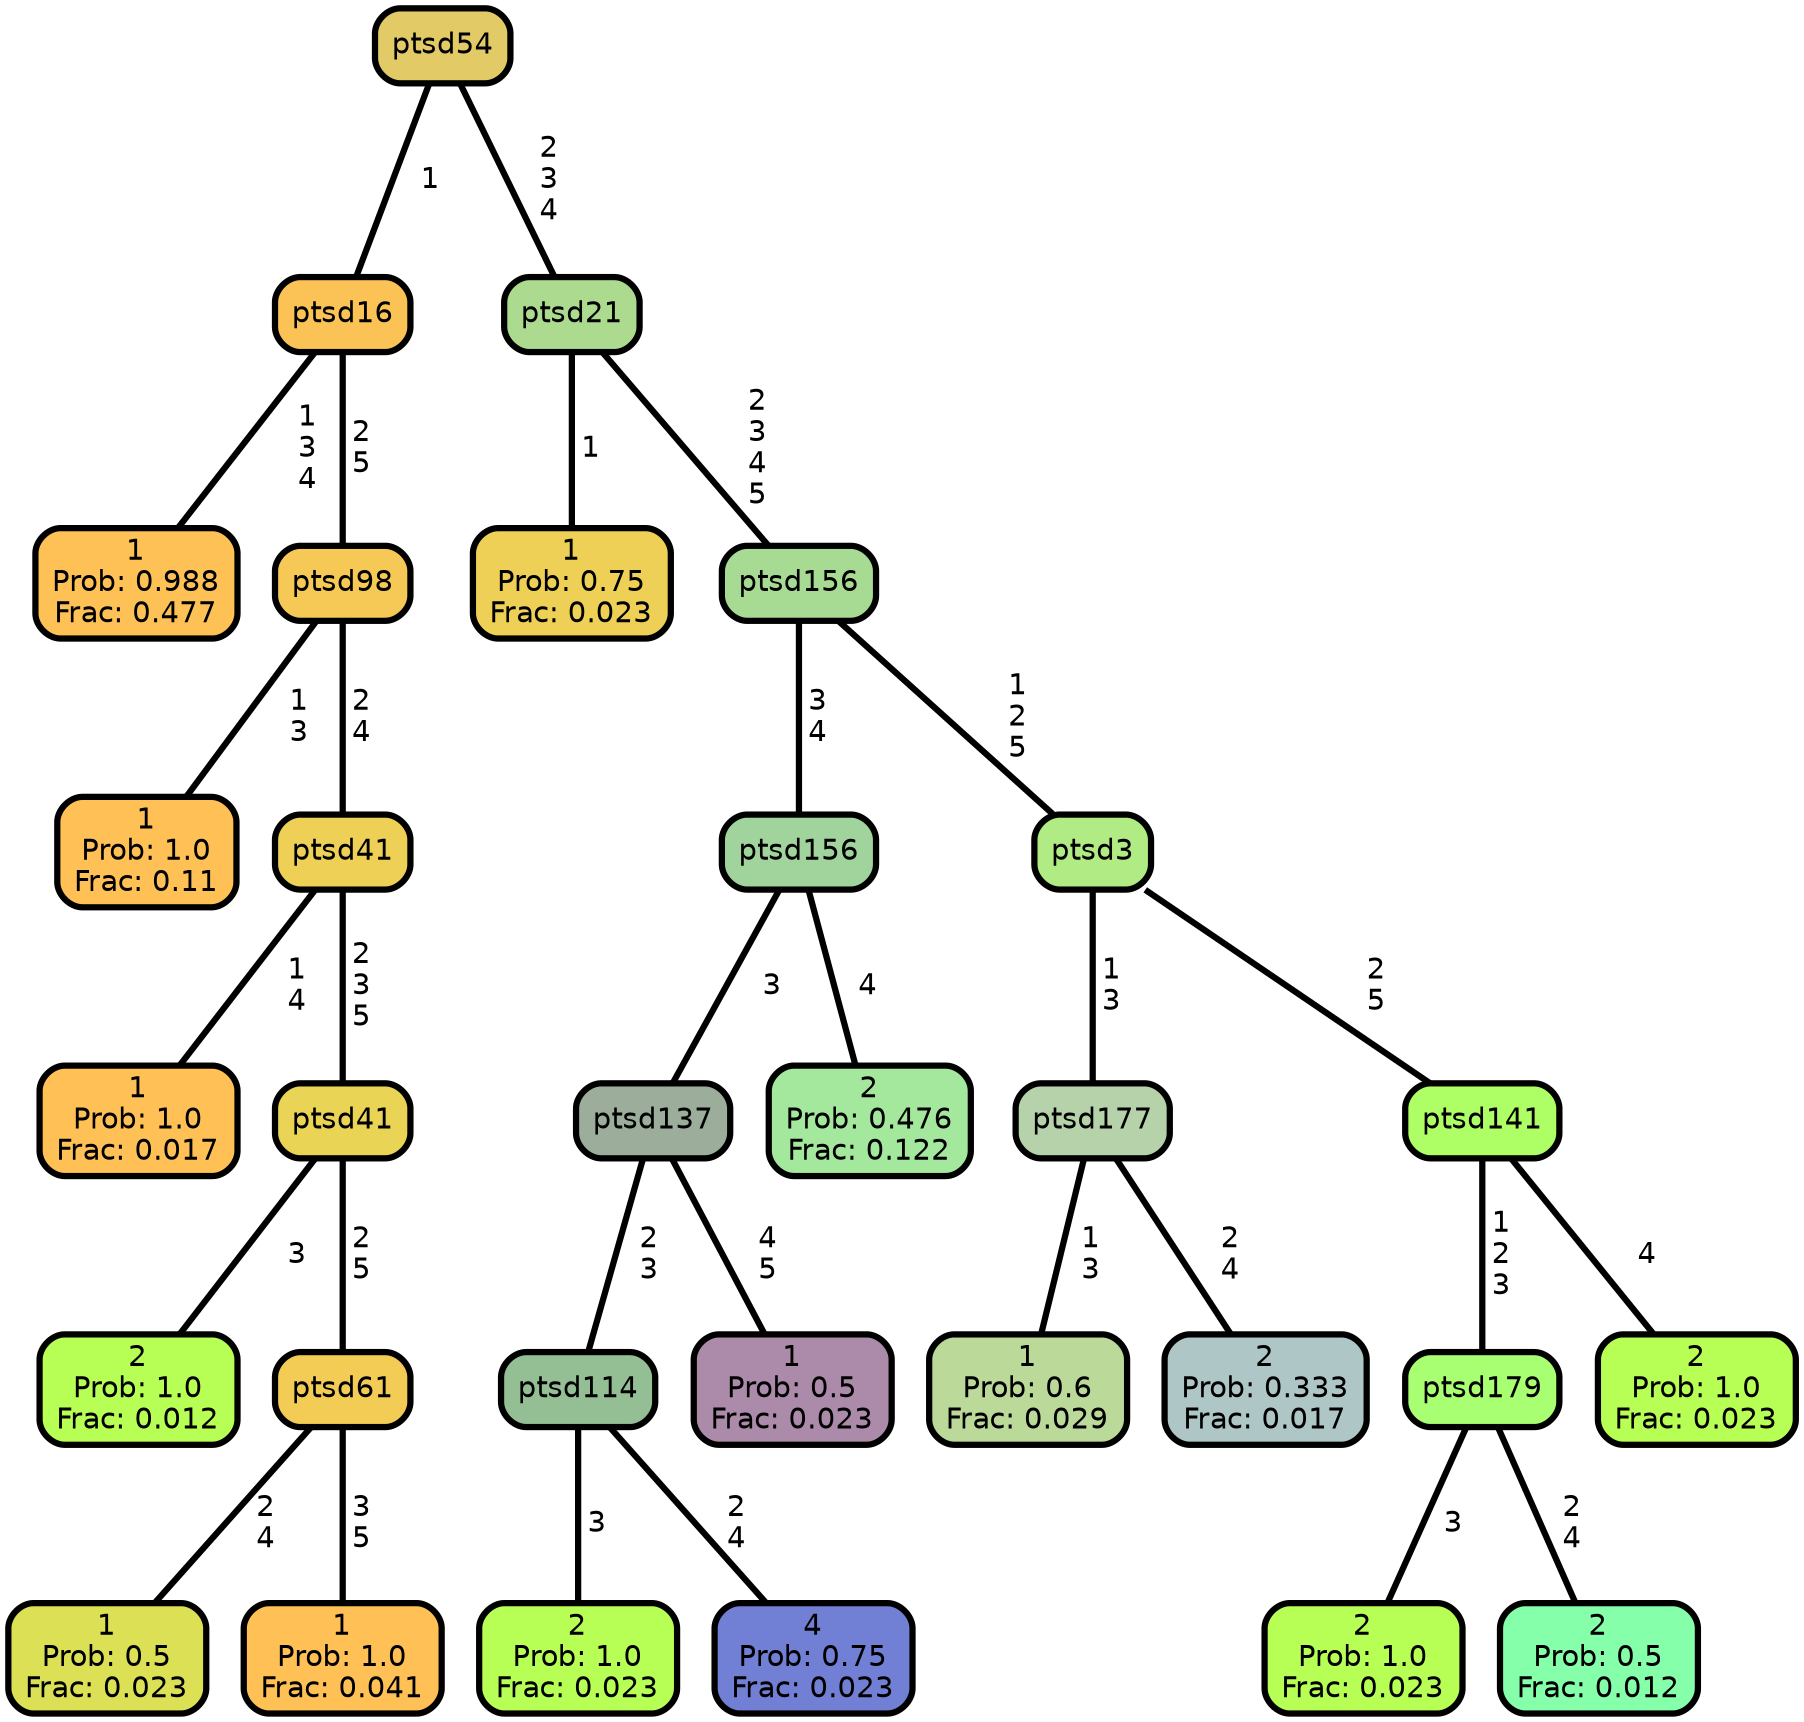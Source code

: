 graph Tree {
node [shape=box, style="filled, rounded",color="black",penwidth="3",fontcolor="black",                 fontname=helvetica] ;
graph [ranksep="0 equally", splines=straight,                 bgcolor=transparent, dpi=200] ;
edge [fontname=helvetica, color=black] ;
0 [label="1
Prob: 0.988
Frac: 0.477", fillcolor="#fec155"] ;
1 [label="ptsd16", fillcolor="#fbc355"] ;
2 [label="1
Prob: 1.0
Frac: 0.11", fillcolor="#ffc155"] ;
3 [label="ptsd98", fillcolor="#f6c855"] ;
4 [label="1
Prob: 1.0
Frac: 0.017", fillcolor="#ffc155"] ;
5 [label="ptsd41", fillcolor="#edd055"] ;
6 [label="2
Prob: 1.0
Frac: 0.012", fillcolor="#b8ff55"] ;
7 [label="ptsd41", fillcolor="#e9d455"] ;
8 [label="1
Prob: 0.5
Frac: 0.023", fillcolor="#dbe055"] ;
9 [label="ptsd61", fillcolor="#f2cc55"] ;
10 [label="1
Prob: 1.0
Frac: 0.041", fillcolor="#ffc155"] ;
11 [label="ptsd54", fillcolor="#e2cb67"] ;
12 [label="1
Prob: 0.75
Frac: 0.023", fillcolor="#edd055"] ;
13 [label="ptsd21", fillcolor="#acdb8f"] ;
14 [label="2
Prob: 1.0
Frac: 0.023", fillcolor="#b8ff55"] ;
15 [label="ptsd114", fillcolor="#94bf94"] ;
16 [label="4
Prob: 0.75
Frac: 0.023", fillcolor="#717fd4"] ;
17 [label="ptsd137", fillcolor="#9cad9b"] ;
18 [label="1
Prob: 0.5
Frac: 0.023", fillcolor="#ac8baa"] ;
19 [label="ptsd156", fillcolor="#a1d39d"] ;
20 [label="2
Prob: 0.476
Frac: 0.122", fillcolor="#a4e89d"] ;
21 [label="ptsd156", fillcolor="#a7db94"] ;
22 [label="1
Prob: 0.6
Frac: 0.029", fillcolor="#bbd999"] ;
23 [label="ptsd177", fillcolor="#b6d2aa"] ;
24 [label="2
Prob: 0.333
Frac: 0.017", fillcolor="#aec6c6"] ;
25 [label="ptsd3", fillcolor="#b1eb84"] ;
26 [label="2
Prob: 1.0
Frac: 0.023", fillcolor="#b8ff55"] ;
27 [label="ptsd179", fillcolor="#a7ff71"] ;
28 [label="2
Prob: 0.5
Frac: 0.012", fillcolor="#86ffaa"] ;
29 [label="ptsd141", fillcolor="#aeff66"] ;
30 [label="2
Prob: 1.0
Frac: 0.023", fillcolor="#b8ff55"] ;
1 -- 0 [label=" 1\n 3\n 4",penwidth=3] ;
1 -- 3 [label=" 2\n 5",penwidth=3] ;
3 -- 2 [label=" 1\n 3",penwidth=3] ;
3 -- 5 [label=" 2\n 4",penwidth=3] ;
5 -- 4 [label=" 1\n 4",penwidth=3] ;
5 -- 7 [label=" 2\n 3\n 5",penwidth=3] ;
7 -- 6 [label=" 3",penwidth=3] ;
7 -- 9 [label=" 2\n 5",penwidth=3] ;
9 -- 8 [label=" 2\n 4",penwidth=3] ;
9 -- 10 [label=" 3\n 5",penwidth=3] ;
11 -- 1 [label=" 1",penwidth=3] ;
11 -- 13 [label=" 2\n 3\n 4",penwidth=3] ;
13 -- 12 [label=" 1",penwidth=3] ;
13 -- 21 [label=" 2\n 3\n 4\n 5",penwidth=3] ;
15 -- 14 [label=" 3",penwidth=3] ;
15 -- 16 [label=" 2\n 4",penwidth=3] ;
17 -- 15 [label=" 2\n 3",penwidth=3] ;
17 -- 18 [label=" 4\n 5",penwidth=3] ;
19 -- 17 [label=" 3",penwidth=3] ;
19 -- 20 [label=" 4",penwidth=3] ;
21 -- 19 [label=" 3\n 4",penwidth=3] ;
21 -- 25 [label=" 1\n 2\n 5",penwidth=3] ;
23 -- 22 [label=" 1\n 3",penwidth=3] ;
23 -- 24 [label=" 2\n 4",penwidth=3] ;
25 -- 23 [label=" 1\n 3",penwidth=3] ;
25 -- 29 [label=" 2\n 5",penwidth=3] ;
27 -- 26 [label=" 3",penwidth=3] ;
27 -- 28 [label=" 2\n 4",penwidth=3] ;
29 -- 27 [label=" 1\n 2\n 3",penwidth=3] ;
29 -- 30 [label=" 4",penwidth=3] ;
{rank = same;}}